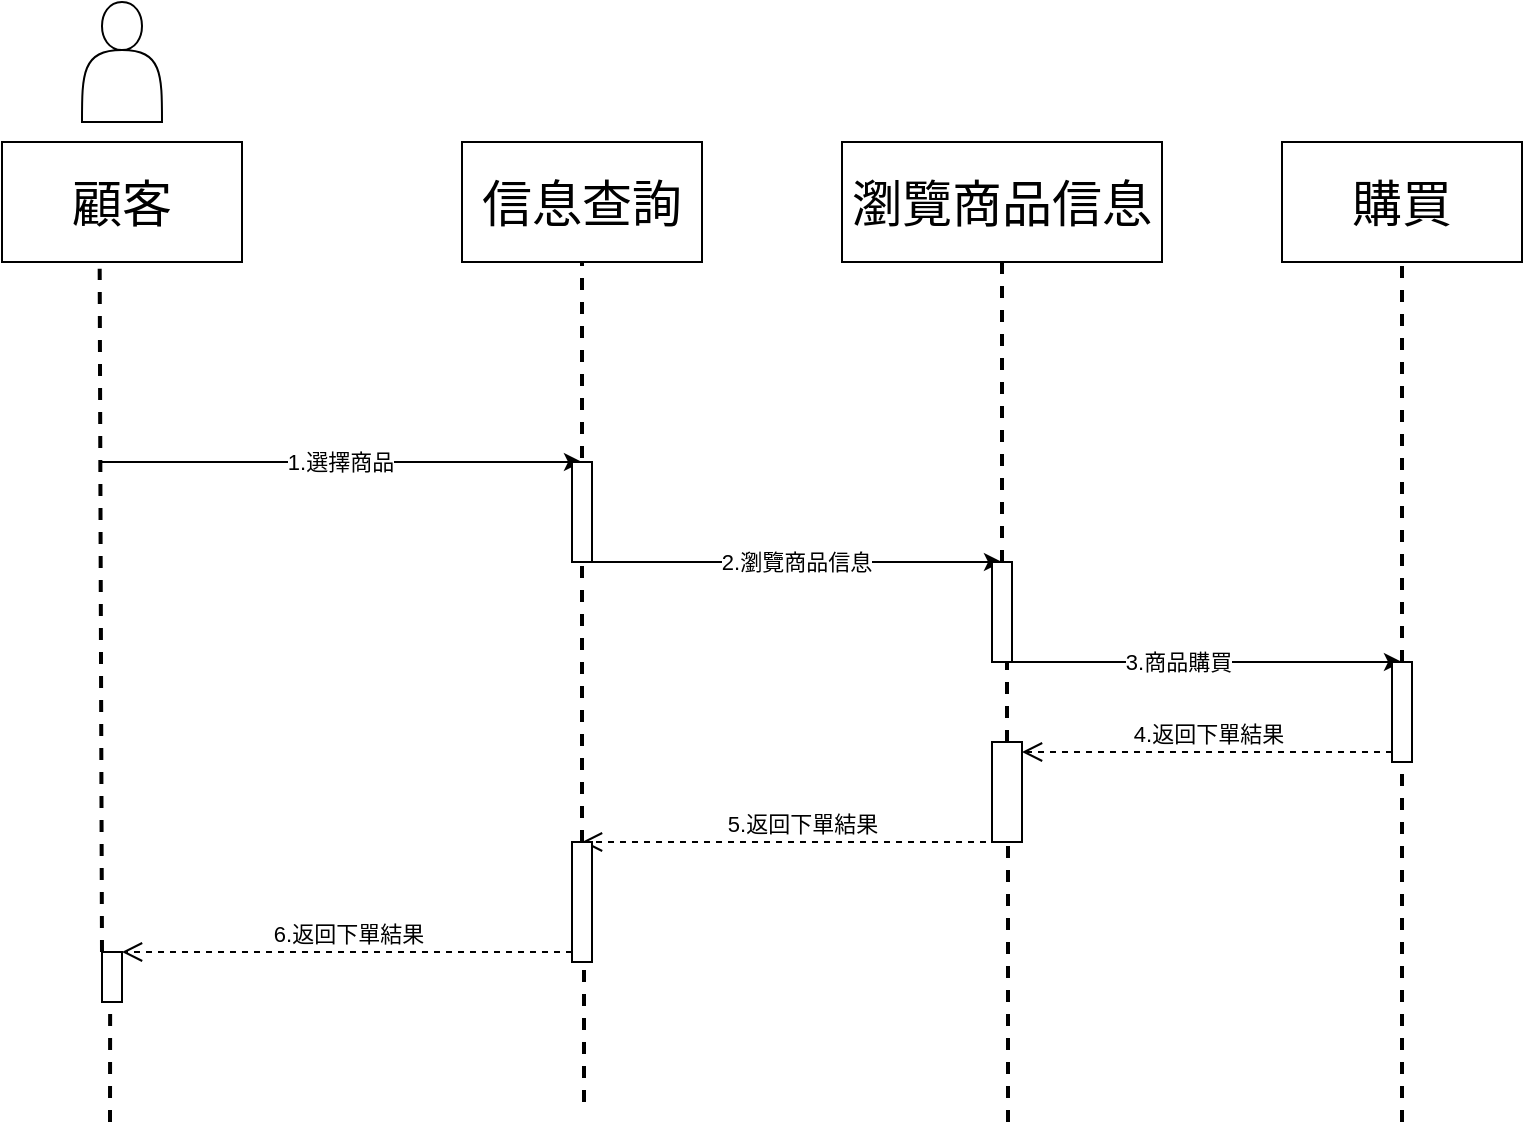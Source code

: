 <mxfile version="22.1.11" type="device">
  <diagram name="第 1 页" id="MUgF70PuheaiXmNu_Gm6">
    <mxGraphModel dx="1050" dy="565" grid="1" gridSize="10" guides="1" tooltips="1" connect="1" arrows="1" fold="1" page="1" pageScale="1" pageWidth="827" pageHeight="1169" math="0" shadow="0">
      <root>
        <mxCell id="0" />
        <mxCell id="1" parent="0" />
        <mxCell id="676duB_hX1bKj5r3B9hy-1" value="" style="shape=actor;whiteSpace=wrap;html=1;" vertex="1" parent="1">
          <mxGeometry x="70" y="30" width="40" height="60" as="geometry" />
        </mxCell>
        <mxCell id="676duB_hX1bKj5r3B9hy-2" value="&lt;font style=&quot;font-size: 25px;&quot;&gt;顧客&lt;/font&gt;" style="rounded=0;whiteSpace=wrap;html=1;fontSize=25;" vertex="1" parent="1">
          <mxGeometry x="30" y="100" width="120" height="60" as="geometry" />
        </mxCell>
        <mxCell id="676duB_hX1bKj5r3B9hy-3" value="信息查詢" style="rounded=0;whiteSpace=wrap;html=1;fontSize=25;" vertex="1" parent="1">
          <mxGeometry x="260" y="100" width="120" height="60" as="geometry" />
        </mxCell>
        <mxCell id="676duB_hX1bKj5r3B9hy-4" value="&lt;font style=&quot;font-size: 25px;&quot;&gt;瀏覽商品信息&lt;/font&gt;" style="rounded=0;whiteSpace=wrap;html=1;fontSize=25;" vertex="1" parent="1">
          <mxGeometry x="450" y="100" width="160" height="60" as="geometry" />
        </mxCell>
        <mxCell id="676duB_hX1bKj5r3B9hy-5" value="&lt;font style=&quot;font-size: 25px;&quot;&gt;購買&lt;/font&gt;" style="rounded=0;whiteSpace=wrap;html=1;fontSize=25;" vertex="1" parent="1">
          <mxGeometry x="670" y="100" width="120" height="60" as="geometry" />
        </mxCell>
        <mxCell id="676duB_hX1bKj5r3B9hy-13" value="" style="endArrow=none;dashed=1;html=1;rounded=0;fontSize=16;strokeWidth=2;entryX=0.407;entryY=1.057;entryDx=0;entryDy=0;entryPerimeter=0;" edge="1" parent="1" source="676duB_hX1bKj5r3B9hy-14" target="676duB_hX1bKj5r3B9hy-2">
          <mxGeometry width="50" height="50" relative="1" as="geometry">
            <mxPoint x="79" y="590" as="sourcePoint" />
            <mxPoint x="115" y="210" as="targetPoint" />
          </mxGeometry>
        </mxCell>
        <mxCell id="676duB_hX1bKj5r3B9hy-15" value="" style="endArrow=none;dashed=1;html=1;rounded=0;fontSize=16;strokeWidth=2;" edge="1" parent="1" source="676duB_hX1bKj5r3B9hy-36" target="676duB_hX1bKj5r3B9hy-3">
          <mxGeometry width="50" height="50" relative="1" as="geometry">
            <mxPoint x="321" y="580" as="sourcePoint" />
            <mxPoint x="319.5" y="150" as="targetPoint" />
          </mxGeometry>
        </mxCell>
        <mxCell id="676duB_hX1bKj5r3B9hy-16" value="" style="endArrow=none;dashed=1;html=1;rounded=0;fontSize=16;strokeWidth=2;" edge="1" parent="1" source="676duB_hX1bKj5r3B9hy-24" target="676duB_hX1bKj5r3B9hy-4">
          <mxGeometry width="50" height="50" relative="1" as="geometry">
            <mxPoint x="530" y="590" as="sourcePoint" />
            <mxPoint x="540" y="160" as="targetPoint" />
            <Array as="points" />
          </mxGeometry>
        </mxCell>
        <mxCell id="676duB_hX1bKj5r3B9hy-17" value="" style="endArrow=none;dashed=1;html=1;rounded=0;fontSize=16;strokeWidth=2;" edge="1" parent="1" source="676duB_hX1bKj5r3B9hy-28" target="676duB_hX1bKj5r3B9hy-5">
          <mxGeometry width="50" height="50" relative="1" as="geometry">
            <mxPoint x="730" y="590" as="sourcePoint" />
            <mxPoint x="729.5" y="160" as="targetPoint" />
          </mxGeometry>
        </mxCell>
        <mxCell id="676duB_hX1bKj5r3B9hy-18" value="" style="endArrow=none;dashed=1;html=1;rounded=0;fontSize=16;strokeWidth=2;entryX=0.407;entryY=1.057;entryDx=0;entryDy=0;entryPerimeter=0;" edge="1" parent="1" target="676duB_hX1bKj5r3B9hy-14">
          <mxGeometry width="50" height="50" relative="1" as="geometry">
            <mxPoint x="84" y="590" as="sourcePoint" />
            <mxPoint x="79" y="163" as="targetPoint" />
          </mxGeometry>
        </mxCell>
        <mxCell id="676duB_hX1bKj5r3B9hy-14" value="" style="html=1;points=[[0,0,0,0,5],[0,1,0,0,-5],[1,0,0,0,5],[1,1,0,0,-5]];perimeter=orthogonalPerimeter;outlineConnect=0;targetShapes=umlLifeline;portConstraint=eastwest;newEdgeStyle={&quot;curved&quot;:0,&quot;rounded&quot;:0};" vertex="1" parent="1">
          <mxGeometry x="80" y="505" width="10" height="25" as="geometry" />
        </mxCell>
        <mxCell id="676duB_hX1bKj5r3B9hy-19" value="" style="endArrow=classic;html=1;rounded=0;" edge="1" parent="1">
          <mxGeometry width="50" height="50" relative="1" as="geometry">
            <mxPoint x="80" y="260" as="sourcePoint" />
            <mxPoint x="320" y="260" as="targetPoint" />
            <Array as="points">
              <mxPoint x="170" y="260" />
            </Array>
          </mxGeometry>
        </mxCell>
        <mxCell id="676duB_hX1bKj5r3B9hy-20" value="1.選擇商品" style="edgeLabel;html=1;align=center;verticalAlign=middle;resizable=0;points=[];" vertex="1" connectable="0" parent="676duB_hX1bKj5r3B9hy-19">
          <mxGeometry x="-0.01" relative="1" as="geometry">
            <mxPoint as="offset" />
          </mxGeometry>
        </mxCell>
        <mxCell id="676duB_hX1bKj5r3B9hy-21" value="" style="html=1;points=[[0,0,0,0,5],[0,1,0,0,-5],[1,0,0,0,5],[1,1,0,0,-5]];perimeter=orthogonalPerimeter;outlineConnect=0;targetShapes=umlLifeline;portConstraint=eastwest;newEdgeStyle={&quot;curved&quot;:0,&quot;rounded&quot;:0};" vertex="1" parent="1">
          <mxGeometry x="315" y="260" width="10" height="50" as="geometry" />
        </mxCell>
        <mxCell id="676duB_hX1bKj5r3B9hy-22" value="" style="endArrow=classic;html=1;rounded=0;" edge="1" parent="1">
          <mxGeometry width="50" height="50" relative="1" as="geometry">
            <mxPoint x="325" y="310" as="sourcePoint" />
            <mxPoint x="530" y="310" as="targetPoint" />
            <Array as="points">
              <mxPoint x="415" y="310" />
            </Array>
          </mxGeometry>
        </mxCell>
        <mxCell id="676duB_hX1bKj5r3B9hy-23" value="2.瀏覽商品信息" style="edgeLabel;html=1;align=center;verticalAlign=middle;resizable=0;points=[];" vertex="1" connectable="0" parent="676duB_hX1bKj5r3B9hy-22">
          <mxGeometry x="-0.01" relative="1" as="geometry">
            <mxPoint as="offset" />
          </mxGeometry>
        </mxCell>
        <mxCell id="676duB_hX1bKj5r3B9hy-25" value="" style="endArrow=none;dashed=1;html=1;rounded=0;fontSize=16;strokeWidth=2;" edge="1" parent="1" source="676duB_hX1bKj5r3B9hy-33" target="676duB_hX1bKj5r3B9hy-24">
          <mxGeometry width="50" height="50" relative="1" as="geometry">
            <mxPoint x="530" y="590" as="sourcePoint" />
            <mxPoint x="530" y="160" as="targetPoint" />
            <Array as="points" />
          </mxGeometry>
        </mxCell>
        <mxCell id="676duB_hX1bKj5r3B9hy-24" value="" style="html=1;points=[[0,0,0,0,5],[0,1,0,0,-5],[1,0,0,0,5],[1,1,0,0,-5]];perimeter=orthogonalPerimeter;outlineConnect=0;targetShapes=umlLifeline;portConstraint=eastwest;newEdgeStyle={&quot;curved&quot;:0,&quot;rounded&quot;:0};" vertex="1" parent="1">
          <mxGeometry x="525" y="310" width="10" height="50" as="geometry" />
        </mxCell>
        <mxCell id="676duB_hX1bKj5r3B9hy-26" value="" style="endArrow=classic;html=1;rounded=0;" edge="1" parent="1">
          <mxGeometry width="50" height="50" relative="1" as="geometry">
            <mxPoint x="535" y="360" as="sourcePoint" />
            <mxPoint x="730" y="360" as="targetPoint" />
            <Array as="points">
              <mxPoint x="610" y="360" />
            </Array>
          </mxGeometry>
        </mxCell>
        <mxCell id="676duB_hX1bKj5r3B9hy-27" value="3.商品購買" style="edgeLabel;html=1;align=center;verticalAlign=middle;resizable=0;points=[];" vertex="1" connectable="0" parent="676duB_hX1bKj5r3B9hy-26">
          <mxGeometry x="-0.01" relative="1" as="geometry">
            <mxPoint x="-14" as="offset" />
          </mxGeometry>
        </mxCell>
        <mxCell id="676duB_hX1bKj5r3B9hy-29" value="" style="endArrow=none;dashed=1;html=1;rounded=0;fontSize=16;strokeWidth=2;" edge="1" parent="1" target="676duB_hX1bKj5r3B9hy-28">
          <mxGeometry width="50" height="50" relative="1" as="geometry">
            <mxPoint x="730" y="590" as="sourcePoint" />
            <mxPoint x="730" y="160" as="targetPoint" />
          </mxGeometry>
        </mxCell>
        <mxCell id="676duB_hX1bKj5r3B9hy-28" value="" style="html=1;points=[[0,0,0,0,5],[0,1,0,0,-5],[1,0,0,0,5],[1,1,0,0,-5]];perimeter=orthogonalPerimeter;outlineConnect=0;targetShapes=umlLifeline;portConstraint=eastwest;newEdgeStyle={&quot;curved&quot;:0,&quot;rounded&quot;:0};" vertex="1" parent="1">
          <mxGeometry x="725" y="360" width="10" height="50" as="geometry" />
        </mxCell>
        <mxCell id="676duB_hX1bKj5r3B9hy-32" value="4.返回下單結果" style="html=1;verticalAlign=bottom;endArrow=open;dashed=1;endSize=8;curved=0;rounded=0;exitX=0;exitY=1;exitDx=0;exitDy=-5;exitPerimeter=0;" edge="1" source="676duB_hX1bKj5r3B9hy-28" parent="1">
          <mxGeometry relative="1" as="geometry">
            <mxPoint x="540" y="405" as="targetPoint" />
            <mxPoint x="380" y="345" as="sourcePoint" />
          </mxGeometry>
        </mxCell>
        <mxCell id="676duB_hX1bKj5r3B9hy-34" value="" style="endArrow=none;dashed=1;html=1;rounded=0;fontSize=16;strokeWidth=2;" edge="1" parent="1" target="676duB_hX1bKj5r3B9hy-33">
          <mxGeometry width="50" height="50" relative="1" as="geometry">
            <mxPoint x="533" y="590" as="sourcePoint" />
            <mxPoint x="530" y="360" as="targetPoint" />
            <Array as="points">
              <mxPoint x="533" y="570" />
            </Array>
          </mxGeometry>
        </mxCell>
        <mxCell id="676duB_hX1bKj5r3B9hy-33" value="" style="html=1;points=[[0,0,0,0,5],[0,1,0,0,-5],[1,0,0,0,5],[1,1,0,0,-5]];perimeter=orthogonalPerimeter;outlineConnect=0;targetShapes=umlLifeline;portConstraint=eastwest;newEdgeStyle={&quot;curved&quot;:0,&quot;rounded&quot;:0};" vertex="1" parent="1">
          <mxGeometry x="525" y="400" width="15" height="50" as="geometry" />
        </mxCell>
        <mxCell id="676duB_hX1bKj5r3B9hy-35" value="5.返回下單結果" style="html=1;verticalAlign=bottom;endArrow=open;dashed=1;endSize=8;curved=0;rounded=0;exitX=0;exitY=1;exitDx=0;exitDy=-5;exitPerimeter=0;" edge="1" parent="1">
          <mxGeometry relative="1" as="geometry">
            <mxPoint x="320" y="450" as="targetPoint" />
            <mxPoint x="540" y="450" as="sourcePoint" />
          </mxGeometry>
        </mxCell>
        <mxCell id="676duB_hX1bKj5r3B9hy-37" value="" style="endArrow=none;dashed=1;html=1;rounded=0;fontSize=16;strokeWidth=2;" edge="1" parent="1" target="676duB_hX1bKj5r3B9hy-36">
          <mxGeometry width="50" height="50" relative="1" as="geometry">
            <mxPoint x="321" y="580" as="sourcePoint" />
            <mxPoint x="320" y="160" as="targetPoint" />
          </mxGeometry>
        </mxCell>
        <mxCell id="676duB_hX1bKj5r3B9hy-36" value="" style="html=1;points=[[0,0,0,0,5],[0,1,0,0,-5],[1,0,0,0,5],[1,1,0,0,-5]];perimeter=orthogonalPerimeter;outlineConnect=0;targetShapes=umlLifeline;portConstraint=eastwest;newEdgeStyle={&quot;curved&quot;:0,&quot;rounded&quot;:0};" vertex="1" parent="1">
          <mxGeometry x="315" y="450" width="10" height="60" as="geometry" />
        </mxCell>
        <mxCell id="676duB_hX1bKj5r3B9hy-38" value="6.返回下單結果" style="html=1;verticalAlign=bottom;endArrow=open;dashed=1;endSize=8;curved=0;rounded=0;exitX=0;exitY=1;exitDx=0;exitDy=-5;exitPerimeter=0;" edge="1" parent="1" source="676duB_hX1bKj5r3B9hy-36">
          <mxGeometry relative="1" as="geometry">
            <mxPoint x="90" y="505" as="targetPoint" />
            <mxPoint x="310" y="505" as="sourcePoint" />
          </mxGeometry>
        </mxCell>
      </root>
    </mxGraphModel>
  </diagram>
</mxfile>

